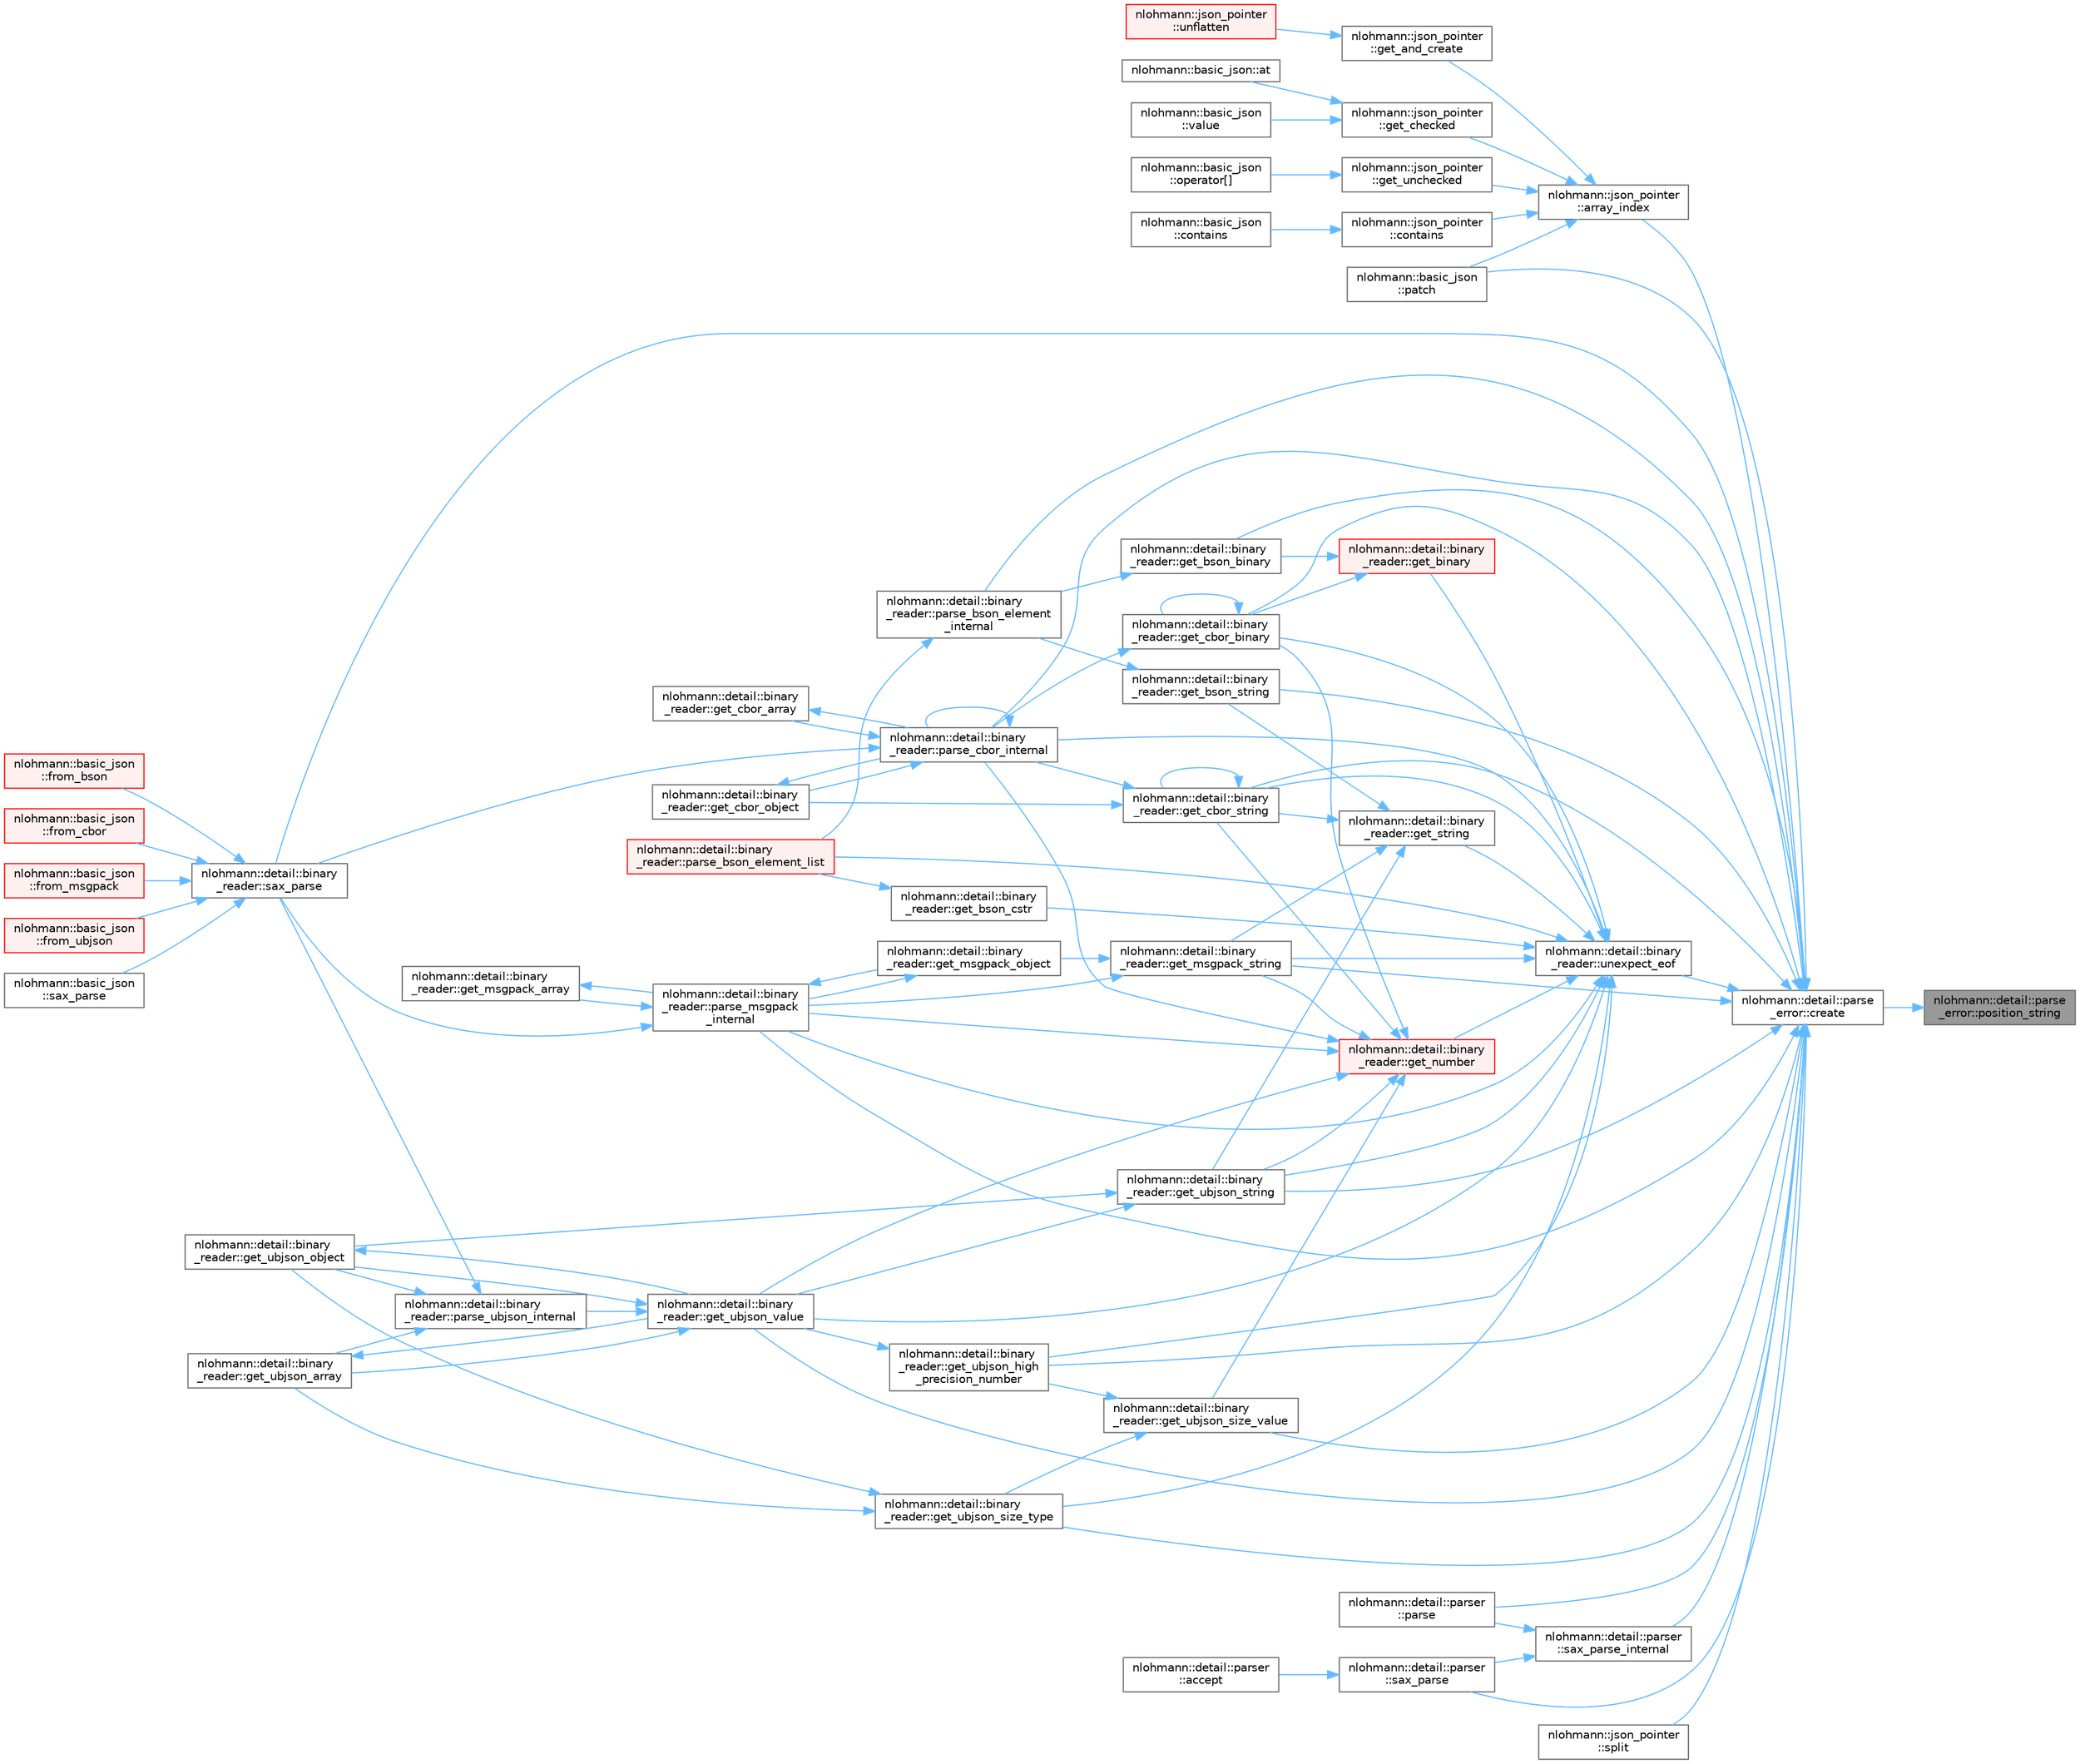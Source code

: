 digraph "nlohmann::detail::parse_error::position_string"
{
 // LATEX_PDF_SIZE
  bgcolor="transparent";
  edge [fontname=Helvetica,fontsize=10,labelfontname=Helvetica,labelfontsize=10];
  node [fontname=Helvetica,fontsize=10,shape=box,height=0.2,width=0.4];
  rankdir="RL";
  Node1 [label="nlohmann::detail::parse\l_error::position_string",height=0.2,width=0.4,color="gray40", fillcolor="grey60", style="filled", fontcolor="black",tooltip=" "];
  Node1 -> Node2 [dir="back",color="steelblue1",style="solid"];
  Node2 [label="nlohmann::detail::parse\l_error::create",height=0.2,width=0.4,color="grey40", fillcolor="white", style="filled",URL="$a01563.html#a137ea4d27de45d8a844fd13451d40f3d",tooltip="create a parse error exception"];
  Node2 -> Node3 [dir="back",color="steelblue1",style="solid"];
  Node3 [label="nlohmann::json_pointer\l::array_index",height=0.2,width=0.4,color="grey40", fillcolor="white", style="filled",URL="$a01663.html#ae28e4b79b9d4fac9e6dca29f47f946fa",tooltip=" "];
  Node3 -> Node4 [dir="back",color="steelblue1",style="solid"];
  Node4 [label="nlohmann::json_pointer\l::contains",height=0.2,width=0.4,color="grey40", fillcolor="white", style="filled",URL="$a01663.html#a90d38e45e2d3add52d824bc55da8f772",tooltip=" "];
  Node4 -> Node5 [dir="back",color="steelblue1",style="solid"];
  Node5 [label="nlohmann::basic_json\l::contains",height=0.2,width=0.4,color="grey40", fillcolor="white", style="filled",URL="$a01659.html#adb82c1f34c73486e013da71ae369e597",tooltip="check the existence of an element in a JSON object given a JSON pointer"];
  Node3 -> Node6 [dir="back",color="steelblue1",style="solid"];
  Node6 [label="nlohmann::json_pointer\l::get_and_create",height=0.2,width=0.4,color="grey40", fillcolor="white", style="filled",URL="$a01663.html#aa2f86764d08ce1fb82327327e7f9a87d",tooltip="create and return a reference to the pointed to value"];
  Node6 -> Node7 [dir="back",color="steelblue1",style="solid"];
  Node7 [label="nlohmann::json_pointer\l::unflatten",height=0.2,width=0.4,color="red", fillcolor="#FFF0F0", style="filled",URL="$a01663.html#a920065221e3c81676c3211c100d024a7",tooltip=" "];
  Node3 -> Node9 [dir="back",color="steelblue1",style="solid"];
  Node9 [label="nlohmann::json_pointer\l::get_checked",height=0.2,width=0.4,color="grey40", fillcolor="white", style="filled",URL="$a01663.html#ac97f74aff788336b07bc5ecf85598b14",tooltip=" "];
  Node9 -> Node10 [dir="back",color="steelblue1",style="solid"];
  Node10 [label="nlohmann::basic_json::at",height=0.2,width=0.4,color="grey40", fillcolor="white", style="filled",URL="$a01659.html#aa014a978f8b6c085db8825faa8dad320",tooltip="access specified element via JSON Pointer"];
  Node9 -> Node11 [dir="back",color="steelblue1",style="solid"];
  Node11 [label="nlohmann::basic_json\l::value",height=0.2,width=0.4,color="grey40", fillcolor="white", style="filled",URL="$a01659.html#a36bd6765ccd8aeeeb4e49a766ba639df",tooltip="access specified object element via JSON Pointer with default value"];
  Node3 -> Node12 [dir="back",color="steelblue1",style="solid"];
  Node12 [label="nlohmann::json_pointer\l::get_unchecked",height=0.2,width=0.4,color="grey40", fillcolor="white", style="filled",URL="$a01663.html#aef65869da8f68d30b30021f3efdc54f8",tooltip="return a reference to the pointed to value"];
  Node12 -> Node13 [dir="back",color="steelblue1",style="solid"];
  Node13 [label="nlohmann::basic_json\l::operator[]",height=0.2,width=0.4,color="grey40", fillcolor="white", style="filled",URL="$a01659.html#a0d3deaa73b3644b4da3f8ef3172cd8d2",tooltip="access specified element via JSON Pointer"];
  Node3 -> Node14 [dir="back",color="steelblue1",style="solid"];
  Node14 [label="nlohmann::basic_json\l::patch",height=0.2,width=0.4,color="grey40", fillcolor="white", style="filled",URL="$a01659.html#adcc786998f220a5b3083ee8a37c4553e",tooltip="applies a JSON patch"];
  Node2 -> Node15 [dir="back",color="steelblue1",style="solid"];
  Node15 [label="nlohmann::detail::binary\l_reader::get_bson_binary",height=0.2,width=0.4,color="grey40", fillcolor="white", style="filled",URL="$a01995.html#a9940f56290b9278c58772eda2931e599",tooltip="Parses a byte array input of length len from the BSON input."];
  Node15 -> Node16 [dir="back",color="steelblue1",style="solid"];
  Node16 [label="nlohmann::detail::binary\l_reader::parse_bson_element\l_internal",height=0.2,width=0.4,color="grey40", fillcolor="white", style="filled",URL="$a01995.html#a23bde2450d7a5772bf5051e36ff560a4",tooltip="Read a BSON document element of the given element_type."];
  Node16 -> Node17 [dir="back",color="steelblue1",style="solid"];
  Node17 [label="nlohmann::detail::binary\l_reader::parse_bson_element_list",height=0.2,width=0.4,color="red", fillcolor="#FFF0F0", style="filled",URL="$a01995.html#a4e07b75ccb2579d0e738b894f0fd8cf8",tooltip="Read a BSON element list (as specified in the BSON-spec)"];
  Node2 -> Node30 [dir="back",color="steelblue1",style="solid"];
  Node30 [label="nlohmann::detail::binary\l_reader::get_bson_string",height=0.2,width=0.4,color="grey40", fillcolor="white", style="filled",URL="$a01995.html#a23921422802aa472360dd05023e20565",tooltip="Parses a zero-terminated string of length len from the BSON input."];
  Node30 -> Node16 [dir="back",color="steelblue1",style="solid"];
  Node2 -> Node31 [dir="back",color="steelblue1",style="solid"];
  Node31 [label="nlohmann::detail::binary\l_reader::get_cbor_binary",height=0.2,width=0.4,color="grey40", fillcolor="white", style="filled",URL="$a01995.html#acb001d18095dc5bcf7336ae5122b8340",tooltip="reads a CBOR byte array"];
  Node31 -> Node31 [dir="back",color="steelblue1",style="solid"];
  Node31 -> Node32 [dir="back",color="steelblue1",style="solid"];
  Node32 [label="nlohmann::detail::binary\l_reader::parse_cbor_internal",height=0.2,width=0.4,color="grey40", fillcolor="white", style="filled",URL="$a01995.html#a4e4accd5a2a41bfb2f18a8a0fcc9421c",tooltip=" "];
  Node32 -> Node33 [dir="back",color="steelblue1",style="solid"];
  Node33 [label="nlohmann::detail::binary\l_reader::get_cbor_array",height=0.2,width=0.4,color="grey40", fillcolor="white", style="filled",URL="$a01995.html#a3750658328bf3ec3cf23f1626f9ec3af",tooltip=" "];
  Node33 -> Node32 [dir="back",color="steelblue1",style="solid"];
  Node32 -> Node34 [dir="back",color="steelblue1",style="solid"];
  Node34 [label="nlohmann::detail::binary\l_reader::get_cbor_object",height=0.2,width=0.4,color="grey40", fillcolor="white", style="filled",URL="$a01995.html#a47092a2195bf9cd3cdb4dda67cc404ed",tooltip=" "];
  Node34 -> Node32 [dir="back",color="steelblue1",style="solid"];
  Node32 -> Node32 [dir="back",color="steelblue1",style="solid"];
  Node32 -> Node20 [dir="back",color="steelblue1",style="solid"];
  Node20 [label="nlohmann::detail::binary\l_reader::sax_parse",height=0.2,width=0.4,color="grey40", fillcolor="white", style="filled",URL="$a01995.html#ab4afd9ee276bbb15a0f898061aad94dd",tooltip=" "];
  Node20 -> Node21 [dir="back",color="steelblue1",style="solid"];
  Node21 [label="nlohmann::basic_json\l::from_bson",height=0.2,width=0.4,color="red", fillcolor="#FFF0F0", style="filled",URL="$a01659.html#a4e02793f2691aa29ab7cb69fddafbf5c",tooltip="Create a JSON value from an input in BSON format."];
  Node20 -> Node23 [dir="back",color="steelblue1",style="solid"];
  Node23 [label="nlohmann::basic_json\l::from_cbor",height=0.2,width=0.4,color="red", fillcolor="#FFF0F0", style="filled",URL="$a01659.html#a44dd5635fb2da4710f6cd6e42b72773f",tooltip="create a JSON value from an input in CBOR format"];
  Node20 -> Node25 [dir="back",color="steelblue1",style="solid"];
  Node25 [label="nlohmann::basic_json\l::from_msgpack",height=0.2,width=0.4,color="red", fillcolor="#FFF0F0", style="filled",URL="$a01659.html#adbcab52fca1e25b3311ef14e71a57590",tooltip="create a JSON value from an input in MessagePack format"];
  Node20 -> Node27 [dir="back",color="steelblue1",style="solid"];
  Node27 [label="nlohmann::basic_json\l::from_ubjson",height=0.2,width=0.4,color="red", fillcolor="#FFF0F0", style="filled",URL="$a01659.html#aa81f62db69978b90ff701f05c72e03a7",tooltip="create a JSON value from an input in UBJSON format"];
  Node20 -> Node29 [dir="back",color="steelblue1",style="solid"];
  Node29 [label="nlohmann::basic_json\l::sax_parse",height=0.2,width=0.4,color="grey40", fillcolor="white", style="filled",URL="$a01659.html#a12b382c6407da5543827ce4b24bb5008",tooltip="generate SAX events"];
  Node2 -> Node35 [dir="back",color="steelblue1",style="solid"];
  Node35 [label="nlohmann::detail::binary\l_reader::get_cbor_string",height=0.2,width=0.4,color="grey40", fillcolor="white", style="filled",URL="$a01995.html#a545a44ae4b3fa2b7a61d9e8517fb7154",tooltip="reads a CBOR string"];
  Node35 -> Node34 [dir="back",color="steelblue1",style="solid"];
  Node35 -> Node35 [dir="back",color="steelblue1",style="solid"];
  Node35 -> Node32 [dir="back",color="steelblue1",style="solid"];
  Node2 -> Node36 [dir="back",color="steelblue1",style="solid"];
  Node36 [label="nlohmann::detail::binary\l_reader::get_msgpack_string",height=0.2,width=0.4,color="grey40", fillcolor="white", style="filled",URL="$a01995.html#ad8cba5585327caa550dd5b6dd25a64f8",tooltip="reads a MessagePack string"];
  Node36 -> Node37 [dir="back",color="steelblue1",style="solid"];
  Node37 [label="nlohmann::detail::binary\l_reader::get_msgpack_object",height=0.2,width=0.4,color="grey40", fillcolor="white", style="filled",URL="$a01995.html#a8bebd21ceef09b6b2562e87861832700",tooltip=" "];
  Node37 -> Node38 [dir="back",color="steelblue1",style="solid"];
  Node38 [label="nlohmann::detail::binary\l_reader::parse_msgpack\l_internal",height=0.2,width=0.4,color="grey40", fillcolor="white", style="filled",URL="$a01995.html#ae020385ce9424271d61f85d3842c02cb",tooltip=" "];
  Node38 -> Node39 [dir="back",color="steelblue1",style="solid"];
  Node39 [label="nlohmann::detail::binary\l_reader::get_msgpack_array",height=0.2,width=0.4,color="grey40", fillcolor="white", style="filled",URL="$a01995.html#a0ce1d7066597952efb008aaf578b2bd6",tooltip=" "];
  Node39 -> Node38 [dir="back",color="steelblue1",style="solid"];
  Node38 -> Node37 [dir="back",color="steelblue1",style="solid"];
  Node38 -> Node20 [dir="back",color="steelblue1",style="solid"];
  Node36 -> Node38 [dir="back",color="steelblue1",style="solid"];
  Node2 -> Node40 [dir="back",color="steelblue1",style="solid"];
  Node40 [label="nlohmann::detail::binary\l_reader::get_ubjson_high\l_precision_number",height=0.2,width=0.4,color="grey40", fillcolor="white", style="filled",URL="$a01995.html#a26c694413fb860057e1a839d5422b361",tooltip=" "];
  Node40 -> Node41 [dir="back",color="steelblue1",style="solid"];
  Node41 [label="nlohmann::detail::binary\l_reader::get_ubjson_value",height=0.2,width=0.4,color="grey40", fillcolor="white", style="filled",URL="$a01995.html#a7e5e0b71548d0649ce4f131280d06c33",tooltip=" "];
  Node41 -> Node42 [dir="back",color="steelblue1",style="solid"];
  Node42 [label="nlohmann::detail::binary\l_reader::get_ubjson_array",height=0.2,width=0.4,color="grey40", fillcolor="white", style="filled",URL="$a01995.html#afb36cb588b795efa513fc95e949493b7",tooltip=" "];
  Node42 -> Node41 [dir="back",color="steelblue1",style="solid"];
  Node41 -> Node43 [dir="back",color="steelblue1",style="solid"];
  Node43 [label="nlohmann::detail::binary\l_reader::get_ubjson_object",height=0.2,width=0.4,color="grey40", fillcolor="white", style="filled",URL="$a01995.html#adcf64ad3207f4bf37a5a31c920a385c3",tooltip=" "];
  Node43 -> Node41 [dir="back",color="steelblue1",style="solid"];
  Node41 -> Node44 [dir="back",color="steelblue1",style="solid"];
  Node44 [label="nlohmann::detail::binary\l_reader::parse_ubjson_internal",height=0.2,width=0.4,color="grey40", fillcolor="white", style="filled",URL="$a01995.html#a5a79480d661019b0f3fc615ae12f7de7",tooltip=" "];
  Node44 -> Node42 [dir="back",color="steelblue1",style="solid"];
  Node44 -> Node43 [dir="back",color="steelblue1",style="solid"];
  Node44 -> Node20 [dir="back",color="steelblue1",style="solid"];
  Node2 -> Node45 [dir="back",color="steelblue1",style="solid"];
  Node45 [label="nlohmann::detail::binary\l_reader::get_ubjson_size_type",height=0.2,width=0.4,color="grey40", fillcolor="white", style="filled",URL="$a01995.html#a7b6c2d4c95d56751e233e285a5f1fea7",tooltip="determine the type and size for a container"];
  Node45 -> Node42 [dir="back",color="steelblue1",style="solid"];
  Node45 -> Node43 [dir="back",color="steelblue1",style="solid"];
  Node2 -> Node46 [dir="back",color="steelblue1",style="solid"];
  Node46 [label="nlohmann::detail::binary\l_reader::get_ubjson_size_value",height=0.2,width=0.4,color="grey40", fillcolor="white", style="filled",URL="$a01995.html#aba7ba9ec9a52ad2bee8baff70176aa20",tooltip=" "];
  Node46 -> Node40 [dir="back",color="steelblue1",style="solid"];
  Node46 -> Node45 [dir="back",color="steelblue1",style="solid"];
  Node2 -> Node47 [dir="back",color="steelblue1",style="solid"];
  Node47 [label="nlohmann::detail::binary\l_reader::get_ubjson_string",height=0.2,width=0.4,color="grey40", fillcolor="white", style="filled",URL="$a01995.html#a4ae90db51c102e912b7eac83c78733a6",tooltip="reads a UBJSON string"];
  Node47 -> Node43 [dir="back",color="steelblue1",style="solid"];
  Node47 -> Node41 [dir="back",color="steelblue1",style="solid"];
  Node2 -> Node41 [dir="back",color="steelblue1",style="solid"];
  Node2 -> Node48 [dir="back",color="steelblue1",style="solid"];
  Node48 [label="nlohmann::detail::parser\l::parse",height=0.2,width=0.4,color="grey40", fillcolor="white", style="filled",URL="$a01999.html#a75fb9145ea85f1ad9cc14f61981e1111",tooltip="public parser interface"];
  Node2 -> Node16 [dir="back",color="steelblue1",style="solid"];
  Node2 -> Node32 [dir="back",color="steelblue1",style="solid"];
  Node2 -> Node38 [dir="back",color="steelblue1",style="solid"];
  Node2 -> Node14 [dir="back",color="steelblue1",style="solid"];
  Node2 -> Node20 [dir="back",color="steelblue1",style="solid"];
  Node2 -> Node49 [dir="back",color="steelblue1",style="solid"];
  Node49 [label="nlohmann::detail::parser\l::sax_parse",height=0.2,width=0.4,color="grey40", fillcolor="white", style="filled",URL="$a01999.html#a073b8313a5194aac3a7d5da0d935788c",tooltip=" "];
  Node49 -> Node50 [dir="back",color="steelblue1",style="solid"];
  Node50 [label="nlohmann::detail::parser\l::accept",height=0.2,width=0.4,color="grey40", fillcolor="white", style="filled",URL="$a01999.html#a39784a586867c05388cb0adca0fd72b5",tooltip="public accept interface"];
  Node2 -> Node51 [dir="back",color="steelblue1",style="solid"];
  Node51 [label="nlohmann::detail::parser\l::sax_parse_internal",height=0.2,width=0.4,color="grey40", fillcolor="white", style="filled",URL="$a01999.html#a678fdebccc8ddd3242c67b6bce2f8f1a",tooltip=" "];
  Node51 -> Node48 [dir="back",color="steelblue1",style="solid"];
  Node51 -> Node49 [dir="back",color="steelblue1",style="solid"];
  Node2 -> Node52 [dir="back",color="steelblue1",style="solid"];
  Node52 [label="nlohmann::json_pointer\l::split",height=0.2,width=0.4,color="grey40", fillcolor="white", style="filled",URL="$a01663.html#afe76eec98c85eeaf61638b3b40d14575",tooltip="split the string input to reference tokens"];
  Node2 -> Node53 [dir="back",color="steelblue1",style="solid"];
  Node53 [label="nlohmann::detail::binary\l_reader::unexpect_eof",height=0.2,width=0.4,color="grey40", fillcolor="white", style="filled",URL="$a01995.html#a61a0bd8bbe7b560bd429fa990ba3ba1a",tooltip=" "];
  Node53 -> Node54 [dir="back",color="steelblue1",style="solid"];
  Node54 [label="nlohmann::detail::binary\l_reader::get_binary",height=0.2,width=0.4,color="red", fillcolor="#FFF0F0", style="filled",URL="$a01995.html#a55e13d567a53234573ab3833c0ca32e9",tooltip="create a byte array by reading bytes from the input"];
  Node54 -> Node15 [dir="back",color="steelblue1",style="solid"];
  Node54 -> Node31 [dir="back",color="steelblue1",style="solid"];
  Node53 -> Node56 [dir="back",color="steelblue1",style="solid"];
  Node56 [label="nlohmann::detail::binary\l_reader::get_bson_cstr",height=0.2,width=0.4,color="grey40", fillcolor="white", style="filled",URL="$a01995.html#a354cbbaaea672c024ac949e1801c4302",tooltip="Parses a C-style string from the BSON input."];
  Node56 -> Node17 [dir="back",color="steelblue1",style="solid"];
  Node53 -> Node31 [dir="back",color="steelblue1",style="solid"];
  Node53 -> Node35 [dir="back",color="steelblue1",style="solid"];
  Node53 -> Node36 [dir="back",color="steelblue1",style="solid"];
  Node53 -> Node57 [dir="back",color="steelblue1",style="solid"];
  Node57 [label="nlohmann::detail::binary\l_reader::get_number",height=0.2,width=0.4,color="red", fillcolor="#FFF0F0", style="filled",URL="$a01995.html#ac356c6364fe0273d3303fb7a447f4ef6",tooltip=" "];
  Node57 -> Node31 [dir="back",color="steelblue1",style="solid"];
  Node57 -> Node35 [dir="back",color="steelblue1",style="solid"];
  Node57 -> Node36 [dir="back",color="steelblue1",style="solid"];
  Node57 -> Node46 [dir="back",color="steelblue1",style="solid"];
  Node57 -> Node47 [dir="back",color="steelblue1",style="solid"];
  Node57 -> Node41 [dir="back",color="steelblue1",style="solid"];
  Node57 -> Node32 [dir="back",color="steelblue1",style="solid"];
  Node57 -> Node38 [dir="back",color="steelblue1",style="solid"];
  Node53 -> Node58 [dir="back",color="steelblue1",style="solid"];
  Node58 [label="nlohmann::detail::binary\l_reader::get_string",height=0.2,width=0.4,color="grey40", fillcolor="white", style="filled",URL="$a01995.html#a540919db22df36512f05a88945c13263",tooltip="create a string by reading characters from the input"];
  Node58 -> Node30 [dir="back",color="steelblue1",style="solid"];
  Node58 -> Node35 [dir="back",color="steelblue1",style="solid"];
  Node58 -> Node36 [dir="back",color="steelblue1",style="solid"];
  Node58 -> Node47 [dir="back",color="steelblue1",style="solid"];
  Node53 -> Node40 [dir="back",color="steelblue1",style="solid"];
  Node53 -> Node45 [dir="back",color="steelblue1",style="solid"];
  Node53 -> Node47 [dir="back",color="steelblue1",style="solid"];
  Node53 -> Node41 [dir="back",color="steelblue1",style="solid"];
  Node53 -> Node17 [dir="back",color="steelblue1",style="solid"];
  Node53 -> Node32 [dir="back",color="steelblue1",style="solid"];
  Node53 -> Node38 [dir="back",color="steelblue1",style="solid"];
}
